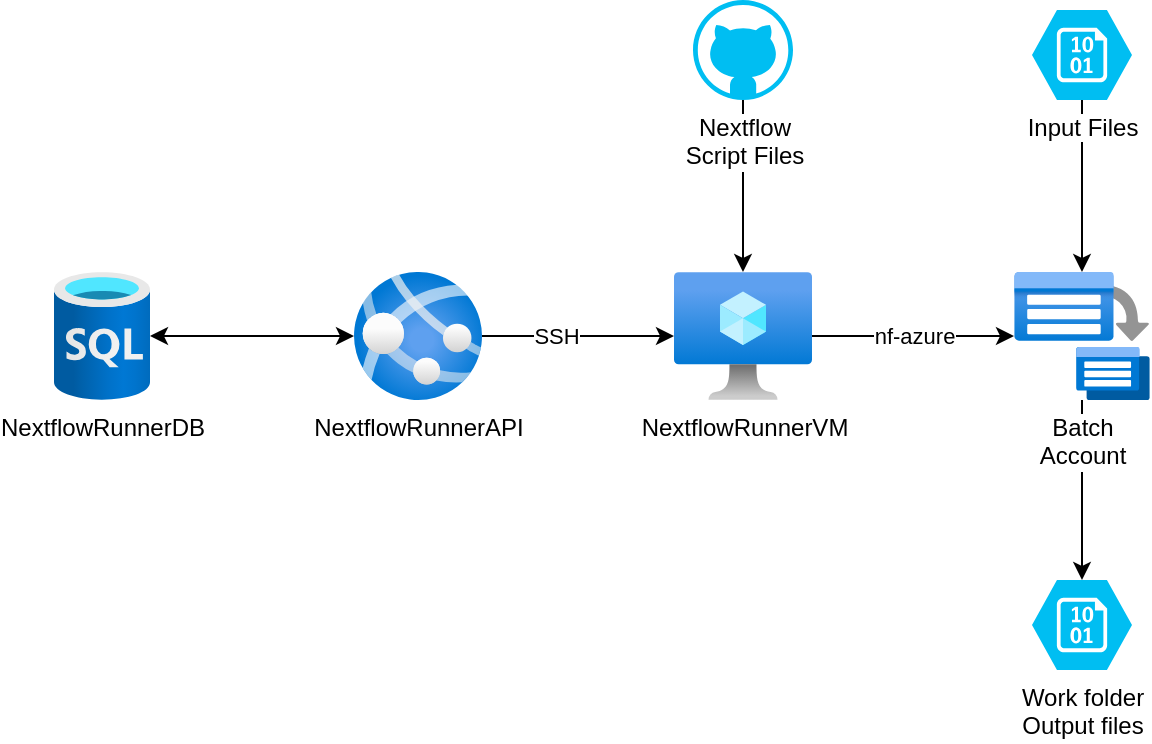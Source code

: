 <mxfile version="16.5.1" type="device"><diagram id="aEnbTHY5C48YyLu7FSxX" name="Page-1"><mxGraphModel dx="735" dy="683" grid="1" gridSize="10" guides="1" tooltips="1" connect="1" arrows="1" fold="1" page="1" pageScale="1" pageWidth="850" pageHeight="1100" math="0" shadow="0"><root><mxCell id="0"/><mxCell id="1" parent="0"/><mxCell id="WO4yCVrARbr68A3-qhfU-13" value="" style="edgeStyle=orthogonalEdgeStyle;rounded=0;orthogonalLoop=1;jettySize=auto;html=1;startArrow=none;startFill=0;" edge="1" parent="1" source="WO4yCVrARbr68A3-qhfU-12" target="WO4yCVrARbr68A3-qhfU-9"><mxGeometry relative="1" as="geometry"/></mxCell><mxCell id="WO4yCVrARbr68A3-qhfU-6" value="" style="edgeStyle=orthogonalEdgeStyle;rounded=0;orthogonalLoop=1;jettySize=auto;html=1;startArrow=classic;startFill=1;" edge="1" parent="1" source="WO4yCVrARbr68A3-qhfU-1" target="WO4yCVrARbr68A3-qhfU-3"><mxGeometry relative="1" as="geometry"/></mxCell><mxCell id="WO4yCVrARbr68A3-qhfU-7" value="" style="edgeStyle=orthogonalEdgeStyle;rounded=0;orthogonalLoop=1;jettySize=auto;html=1;startArrow=none;startFill=0;" edge="1" parent="1" source="WO4yCVrARbr68A3-qhfU-1" target="WO4yCVrARbr68A3-qhfU-5"><mxGeometry relative="1" as="geometry"/></mxCell><mxCell id="WO4yCVrARbr68A3-qhfU-8" value="SSH" style="edgeLabel;html=1;align=center;verticalAlign=middle;resizable=0;points=[];" vertex="1" connectable="0" parent="WO4yCVrARbr68A3-qhfU-7"><mxGeometry x="-0.229" relative="1" as="geometry"><mxPoint as="offset"/></mxGeometry></mxCell><mxCell id="WO4yCVrARbr68A3-qhfU-1" value="NextflowRunnerAPI" style="aspect=fixed;html=1;points=[];align=center;image;fontSize=12;image=img/lib/azure2/compute/App_Services.svg;" vertex="1" parent="1"><mxGeometry x="240" y="351" width="64" height="64" as="geometry"/></mxCell><mxCell id="WO4yCVrARbr68A3-qhfU-3" value="NextflowRunnerDB" style="aspect=fixed;html=1;points=[];align=center;image;fontSize=12;image=img/lib/azure2/databases/SQL_Database.svg;" vertex="1" parent="1"><mxGeometry x="90" y="351" width="48" height="64" as="geometry"/></mxCell><mxCell id="WO4yCVrARbr68A3-qhfU-10" value="" style="edgeStyle=orthogonalEdgeStyle;rounded=0;orthogonalLoop=1;jettySize=auto;html=1;startArrow=none;startFill=0;" edge="1" parent="1" source="WO4yCVrARbr68A3-qhfU-5" target="WO4yCVrARbr68A3-qhfU-9"><mxGeometry relative="1" as="geometry"/></mxCell><mxCell id="WO4yCVrARbr68A3-qhfU-11" value="nf-azure" style="edgeLabel;html=1;align=center;verticalAlign=middle;resizable=0;points=[];" vertex="1" connectable="0" parent="WO4yCVrARbr68A3-qhfU-10"><mxGeometry x="-0.307" y="-1" relative="1" as="geometry"><mxPoint x="16" y="-1" as="offset"/></mxGeometry></mxCell><mxCell id="WO4yCVrARbr68A3-qhfU-5" value="NextflowRunnerVM" style="aspect=fixed;html=1;points=[];align=center;image;fontSize=12;image=img/lib/azure2/compute/Virtual_Machine.svg;" vertex="1" parent="1"><mxGeometry x="400" y="351" width="69" height="64" as="geometry"/></mxCell><mxCell id="WO4yCVrARbr68A3-qhfU-17" value="" style="edgeStyle=orthogonalEdgeStyle;rounded=0;orthogonalLoop=1;jettySize=auto;html=1;startArrow=none;startFill=0;" edge="1" parent="1" source="WO4yCVrARbr68A3-qhfU-9" target="WO4yCVrARbr68A3-qhfU-14"><mxGeometry relative="1" as="geometry"/></mxCell><mxCell id="WO4yCVrARbr68A3-qhfU-9" value="Batch&lt;br&gt;Account" style="aspect=fixed;html=1;points=[];align=center;image;fontSize=12;image=img/lib/azure2/compute/Batch_Accounts.svg;" vertex="1" parent="1"><mxGeometry x="570" y="351" width="68" height="64" as="geometry"/></mxCell><mxCell id="WO4yCVrARbr68A3-qhfU-12" value="Input Files" style="verticalLabelPosition=bottom;html=1;verticalAlign=top;align=center;strokeColor=none;fillColor=#00BEF2;shape=mxgraph.azure.storage_blob;labelBackgroundColor=default;" vertex="1" parent="1"><mxGeometry x="579" y="220" width="50" height="45" as="geometry"/></mxCell><mxCell id="WO4yCVrARbr68A3-qhfU-14" value="Work folder&lt;br&gt;Output files" style="verticalLabelPosition=bottom;html=1;verticalAlign=top;align=center;strokeColor=none;fillColor=#00BEF2;shape=mxgraph.azure.storage_blob;" vertex="1" parent="1"><mxGeometry x="579" y="505" width="50" height="45" as="geometry"/></mxCell><mxCell id="WO4yCVrARbr68A3-qhfU-19" value="" style="edgeStyle=orthogonalEdgeStyle;rounded=0;orthogonalLoop=1;jettySize=auto;html=1;startArrow=none;startFill=0;" edge="1" parent="1" source="WO4yCVrARbr68A3-qhfU-18" target="WO4yCVrARbr68A3-qhfU-5"><mxGeometry relative="1" as="geometry"/></mxCell><mxCell id="WO4yCVrARbr68A3-qhfU-18" value="Nextflow&lt;br&gt;Script Files" style="verticalLabelPosition=bottom;html=1;verticalAlign=top;align=center;strokeColor=none;fillColor=#00BEF2;shape=mxgraph.azure.github_code;pointerEvents=1;labelBackgroundColor=default;" vertex="1" parent="1"><mxGeometry x="409.5" y="215" width="50" height="50" as="geometry"/></mxCell></root></mxGraphModel></diagram></mxfile>